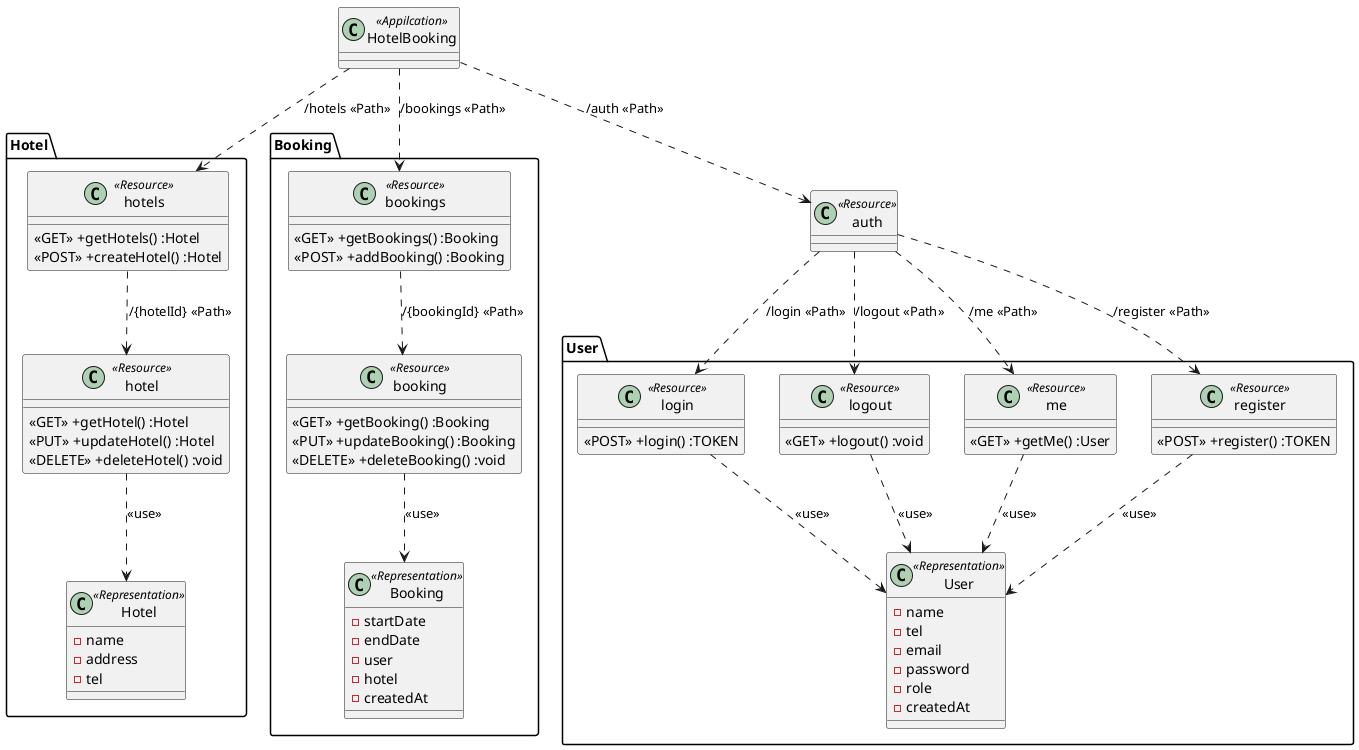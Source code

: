 @startuml

class HotelBooking<<Appilcation>>

class Hotel.hotels<<Resource>>{
   <<GET>> +getHotels() :Hotel
   <<POST>> +createHotel() :Hotel
}
class Hotel.hotel<<Resource>>{
    <<GET>> +getHotel() :Hotel
    <<PUT>> +updateHotel() :Hotel
    <<DELETE>> +deleteHotel() :void
}
class Hotel.Hotel<<Representation>>{
    -name
    -address
    -tel
}

class auth<<Resource>> {
}
class User.login<<Resource>>{
    <<POST>> +login() :TOKEN
}
class User.logout<<Resource>>{
    <<GET>> +logout() :void
}
class User.me<<Resource>>{
    <<GET>> +getMe() :User
}
class User.register<<Resource>>{
    <<POST>> +register() :TOKEN
}
class Booking.bookings<<Resource>>{
    <<GET>> +getBookings() :Booking
    <<POST>> +addBooking() :Booking
}
class Booking.booking<<Resource>>{
    <<GET>> +getBooking() :Booking
    <<PUT>> +updateBooking() :Booking
    <<DELETE>> +deleteBooking() :void
}

class User.User<<Representation>> {
    -name
    -tel
    -email
    -password
    -role
    -createdAt
}

class Booking.Booking<<Representation>> {
    -startDate
    -endDate
    -user
    -hotel
    -createdAt
}

HotelBooking ..> auth : /auth <<Path>>
auth ..> User.login : /login <<Path>>
auth ..> User.logout: /logout <<Path>>
auth ..> User.me : /me <<Path>>
auth ..> User.register : /register <<Path>>
User.login ..> User.User : <<use>> 
User.logout ..> User.User : <<use>> 
User.me ..> User.User : <<use>> 
User.register ..> User.User : <<use>> 
HotelBooking ..> Hotel.hotels : /hotels <<Path>>
Hotel.hotels  ..> Hotel.hotel : /{hotelId} <<Path>>
Hotel.hotel ..> Hotel.Hotel : <<use>>
HotelBooking ..> Booking.bookings : /bookings <<Path>>
Booking.bookings ..> Booking.booking : /{bookingId} <<Path>>
Booking.booking ..> Booking.Booking : <<use>>
@enduml

